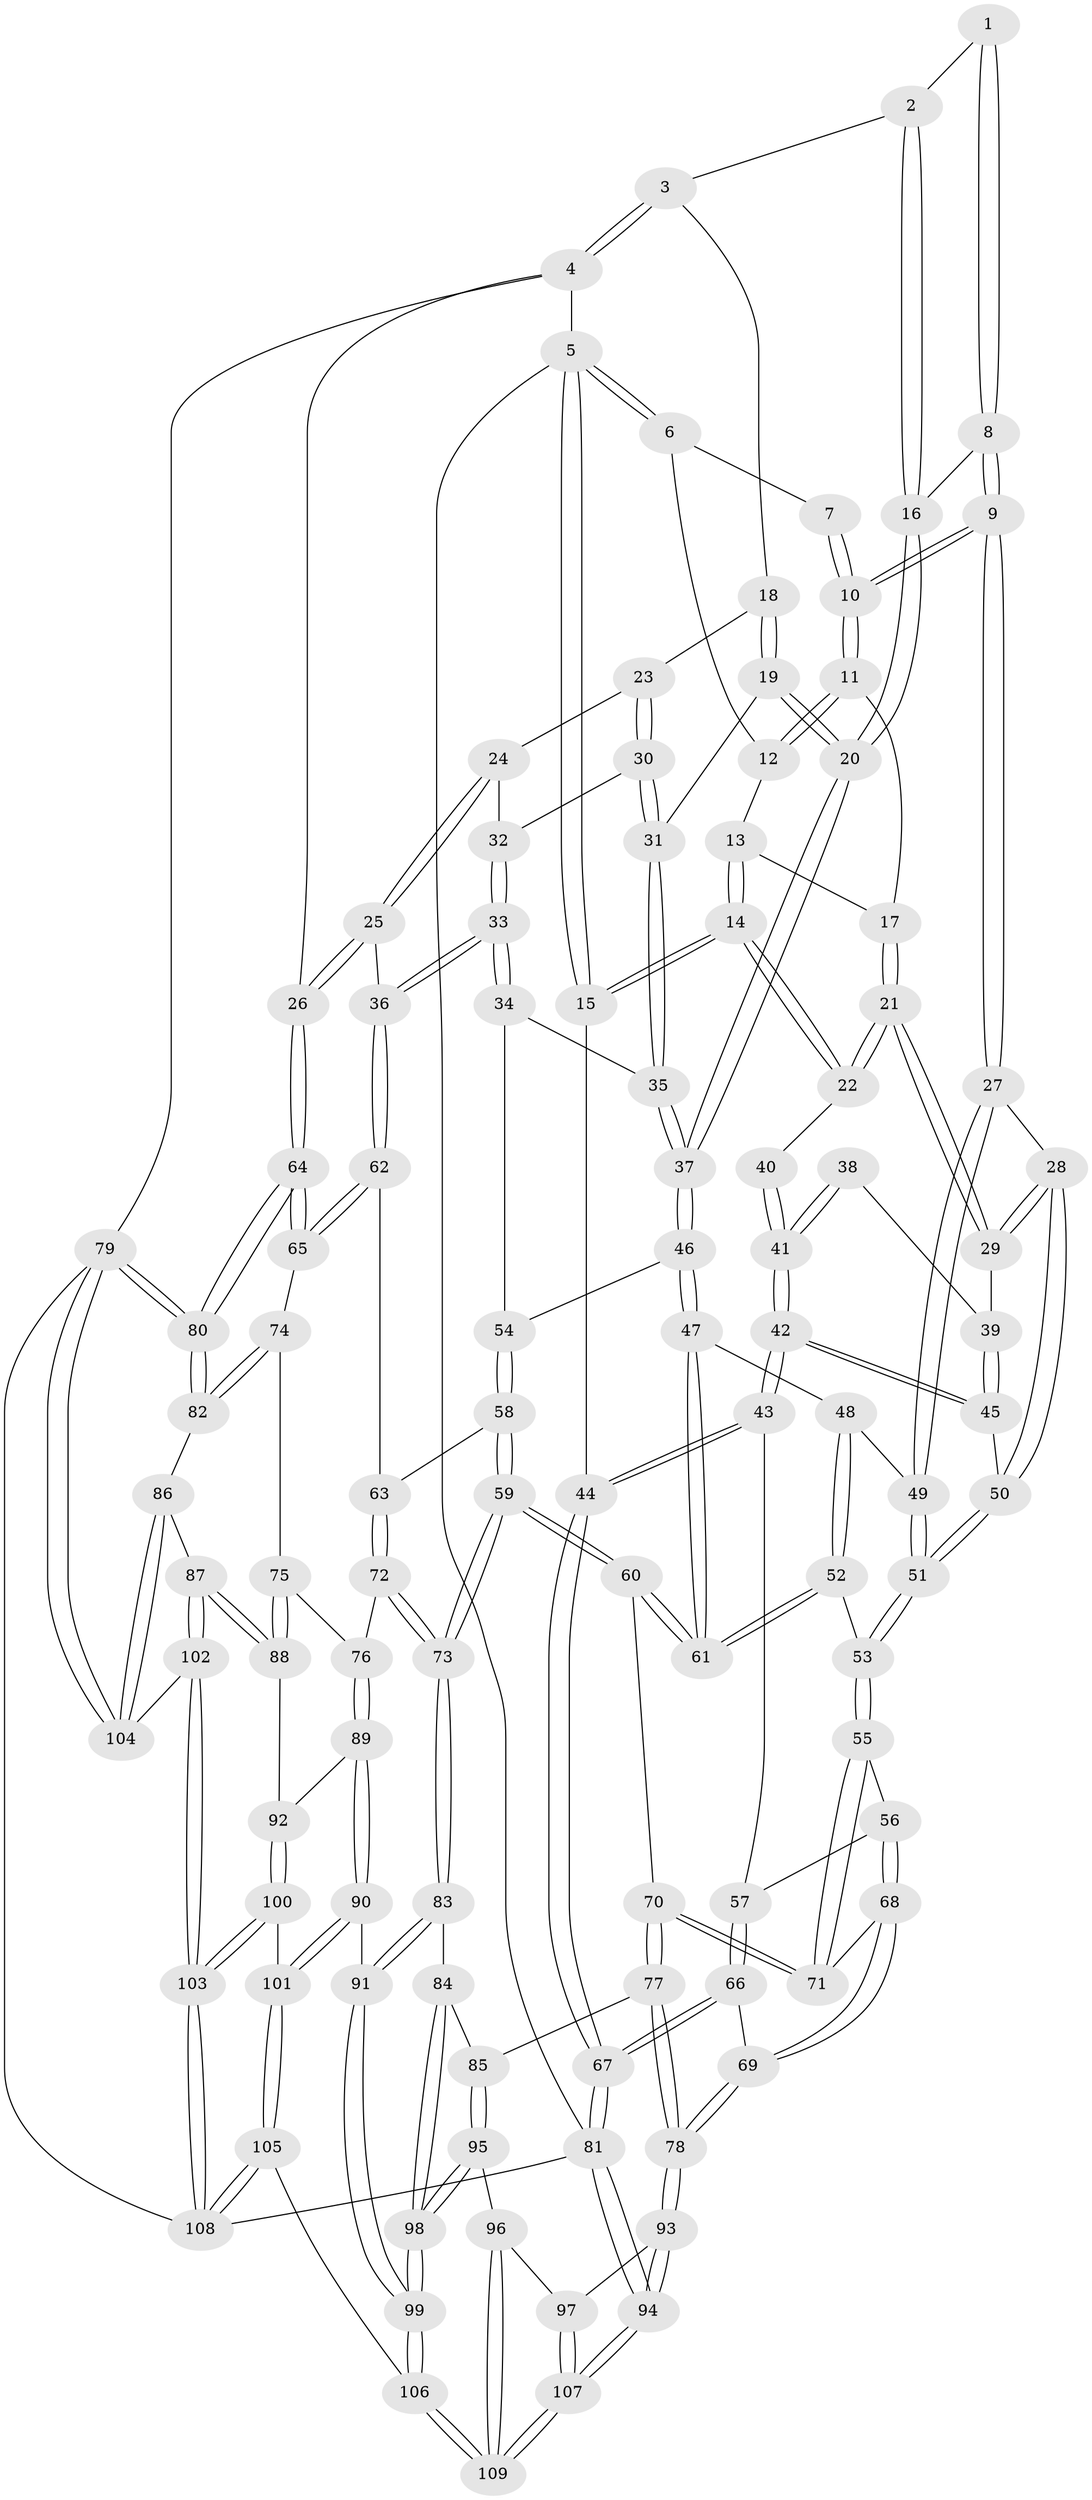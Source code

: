 // Generated by graph-tools (version 1.1) at 2025/03/03/09/25 03:03:25]
// undirected, 109 vertices, 269 edges
graph export_dot {
graph [start="1"]
  node [color=gray90,style=filled];
  1 [pos="+0.25828316899419834+0"];
  2 [pos="+0.6153517365599049+0"];
  3 [pos="+0.6958693835028971+0"];
  4 [pos="+1+0"];
  5 [pos="+0+0"];
  6 [pos="+0.07097941559429691+0"];
  7 [pos="+0.14346840504980626+0"];
  8 [pos="+0.2968220789182319+0.1808509838067969"];
  9 [pos="+0.2876474219355095+0.1901988684841125"];
  10 [pos="+0.20857812339922077+0.1406359889107705"];
  11 [pos="+0.1914071777512128+0.1330184467929208"];
  12 [pos="+0.10919192892537617+0.04751308509393058"];
  13 [pos="+0.050890040821227146+0.0996615804015373"];
  14 [pos="+0+0.17509305309692452"];
  15 [pos="+0+0.14017782005299337"];
  16 [pos="+0.49028635814527943+0.11192553154821536"];
  17 [pos="+0.12408116761924418+0.14743637131490803"];
  18 [pos="+0.7436439374846678+0.06215306782991617"];
  19 [pos="+0.6509671307821424+0.23560017627877233"];
  20 [pos="+0.5685068291951098+0.2433971410136235"];
  21 [pos="+0.02492857851277726+0.20073631907496015"];
  22 [pos="+0+0.20906035103399748"];
  23 [pos="+0.8116478198801853+0.1758003468841778"];
  24 [pos="+0.8149433996648713+0.17866281577193022"];
  25 [pos="+0.9575358187699154+0.2586454849459634"];
  26 [pos="+1+0.1283070757342189"];
  27 [pos="+0.284849677839848+0.20188798199456992"];
  28 [pos="+0.25357943317374815+0.21729549933507245"];
  29 [pos="+0.2464331211393047+0.21999337791647455"];
  30 [pos="+0.6778538494205177+0.24343521657827416"];
  31 [pos="+0.6651125803607718+0.2421504469560634"];
  32 [pos="+0.7430638598601363+0.2766261008961643"];
  33 [pos="+0.8306885613595485+0.38885517239824374"];
  34 [pos="+0.7402084724305964+0.3828945252107111"];
  35 [pos="+0.7032276384683117+0.3552921020068527"];
  36 [pos="+0.8457581876729434+0.39446791530614517"];
  37 [pos="+0.5423875424245566+0.34319198164175774"];
  38 [pos="+0.15725904924526948+0.2657458217669636"];
  39 [pos="+0.19086424500768231+0.25153386655112303"];
  40 [pos="+0.0014951846304783866+0.2189164331294567"];
  41 [pos="+0.07719612209979708+0.34028470428291724"];
  42 [pos="+0.07749596958868489+0.403998491866899"];
  43 [pos="+0.0699287162425451+0.4136559851538884"];
  44 [pos="+0+0.4590801400128018"];
  45 [pos="+0.1313683652437036+0.3954695439679895"];
  46 [pos="+0.5406600794136424+0.346450112432635"];
  47 [pos="+0.49965466246507356+0.3780105234610782"];
  48 [pos="+0.36181707092399895+0.31891761713728606"];
  49 [pos="+0.2978539184176481+0.24254937872267038"];
  50 [pos="+0.1469544095152892+0.39516697976899634"];
  51 [pos="+0.22618634755718384+0.4109515436879153"];
  52 [pos="+0.309851498585919+0.5090274507828851"];
  53 [pos="+0.27699910632921243+0.5106365542322738"];
  54 [pos="+0.6487573481526221+0.4383779054891008"];
  55 [pos="+0.22871929032160038+0.5493943799832519"];
  56 [pos="+0.1638207536377835+0.5402361951768877"];
  57 [pos="+0.1014603842442494+0.48738145705450125"];
  58 [pos="+0.6518342946937388+0.5250321918245302"];
  59 [pos="+0.5114830200004451+0.6360635361396688"];
  60 [pos="+0.49552098204207806+0.6200005580045354"];
  61 [pos="+0.46183177680207665+0.5625490105420324"];
  62 [pos="+0.8519670594542251+0.47714496379234367"];
  63 [pos="+0.7852934291770537+0.5275500468879901"];
  64 [pos="+1+0.6085539319911119"];
  65 [pos="+0.9664082987690106+0.5732349738337349"];
  66 [pos="+0+0.6825977844261281"];
  67 [pos="+0+0.6770155096891188"];
  68 [pos="+0.07512745555988182+0.6318562845591554"];
  69 [pos="+0.0005085921742689866+0.6976020611654037"];
  70 [pos="+0.2302631320840916+0.698627276740876"];
  71 [pos="+0.22684699694118454+0.6248581193899202"];
  72 [pos="+0.757559208173459+0.660898809945058"];
  73 [pos="+0.5215560014084969+0.6670596266128538"];
  74 [pos="+0.8592184815528895+0.7110202967574681"];
  75 [pos="+0.8102794046681586+0.7182094040215956"];
  76 [pos="+0.8036958697804439+0.7177176707874995"];
  77 [pos="+0.21139838010997491+0.7412566746565586"];
  78 [pos="+0.13234875327377957+0.7726744140628977"];
  79 [pos="+1+0.9898478063121212"];
  80 [pos="+1+0.7085013520388836"];
  81 [pos="+0+1"];
  82 [pos="+0.9391024202559409+0.7941323977934868"];
  83 [pos="+0.5202301900208242+0.713599672182184"];
  84 [pos="+0.35835308496222357+0.800933845012067"];
  85 [pos="+0.30253562626874203+0.8009242070533199"];
  86 [pos="+0.9118775641605363+0.8606138627067726"];
  87 [pos="+0.884508370927903+0.8750606834812819"];
  88 [pos="+0.8573943796223582+0.8644111968704876"];
  89 [pos="+0.7826222421664824+0.7450705351606604"];
  90 [pos="+0.6432931403834009+0.8258178413403038"];
  91 [pos="+0.5378914477617108+0.7503035704916294"];
  92 [pos="+0.7937185393713847+0.8624448173377636"];
  93 [pos="+0.1303532665938568+0.832296491434725"];
  94 [pos="+0+1"];
  95 [pos="+0.27948318381888243+0.9026195792911144"];
  96 [pos="+0.24930042365395647+0.9268512233231249"];
  97 [pos="+0.20366783124397606+0.9163857856108354"];
  98 [pos="+0.38886241808911814+0.9434130784330381"];
  99 [pos="+0.45138947337721896+1"];
  100 [pos="+0.7280402909291086+0.9028086298011164"];
  101 [pos="+0.6578437035723407+0.8543085110298274"];
  102 [pos="+0.8484599995027606+1"];
  103 [pos="+0.8006984857203003+1"];
  104 [pos="+1+0.9284412657529567"];
  105 [pos="+0.4887539526235021+1"];
  106 [pos="+0.4745005230328697+1"];
  107 [pos="+0+1"];
  108 [pos="+0.7806464415748996+1"];
  109 [pos="+0.33628275973839494+1"];
  1 -- 2;
  1 -- 8;
  1 -- 8;
  2 -- 3;
  2 -- 16;
  2 -- 16;
  3 -- 4;
  3 -- 4;
  3 -- 18;
  4 -- 5;
  4 -- 26;
  4 -- 79;
  5 -- 6;
  5 -- 6;
  5 -- 15;
  5 -- 15;
  5 -- 81;
  6 -- 7;
  6 -- 12;
  7 -- 10;
  7 -- 10;
  8 -- 9;
  8 -- 9;
  8 -- 16;
  9 -- 10;
  9 -- 10;
  9 -- 27;
  9 -- 27;
  10 -- 11;
  10 -- 11;
  11 -- 12;
  11 -- 12;
  11 -- 17;
  12 -- 13;
  13 -- 14;
  13 -- 14;
  13 -- 17;
  14 -- 15;
  14 -- 15;
  14 -- 22;
  14 -- 22;
  15 -- 44;
  16 -- 20;
  16 -- 20;
  17 -- 21;
  17 -- 21;
  18 -- 19;
  18 -- 19;
  18 -- 23;
  19 -- 20;
  19 -- 20;
  19 -- 31;
  20 -- 37;
  20 -- 37;
  21 -- 22;
  21 -- 22;
  21 -- 29;
  21 -- 29;
  22 -- 40;
  23 -- 24;
  23 -- 30;
  23 -- 30;
  24 -- 25;
  24 -- 25;
  24 -- 32;
  25 -- 26;
  25 -- 26;
  25 -- 36;
  26 -- 64;
  26 -- 64;
  27 -- 28;
  27 -- 49;
  27 -- 49;
  28 -- 29;
  28 -- 29;
  28 -- 50;
  28 -- 50;
  29 -- 39;
  30 -- 31;
  30 -- 31;
  30 -- 32;
  31 -- 35;
  31 -- 35;
  32 -- 33;
  32 -- 33;
  33 -- 34;
  33 -- 34;
  33 -- 36;
  33 -- 36;
  34 -- 35;
  34 -- 54;
  35 -- 37;
  35 -- 37;
  36 -- 62;
  36 -- 62;
  37 -- 46;
  37 -- 46;
  38 -- 39;
  38 -- 41;
  38 -- 41;
  39 -- 45;
  39 -- 45;
  40 -- 41;
  40 -- 41;
  41 -- 42;
  41 -- 42;
  42 -- 43;
  42 -- 43;
  42 -- 45;
  42 -- 45;
  43 -- 44;
  43 -- 44;
  43 -- 57;
  44 -- 67;
  44 -- 67;
  45 -- 50;
  46 -- 47;
  46 -- 47;
  46 -- 54;
  47 -- 48;
  47 -- 61;
  47 -- 61;
  48 -- 49;
  48 -- 52;
  48 -- 52;
  49 -- 51;
  49 -- 51;
  50 -- 51;
  50 -- 51;
  51 -- 53;
  51 -- 53;
  52 -- 53;
  52 -- 61;
  52 -- 61;
  53 -- 55;
  53 -- 55;
  54 -- 58;
  54 -- 58;
  55 -- 56;
  55 -- 71;
  55 -- 71;
  56 -- 57;
  56 -- 68;
  56 -- 68;
  57 -- 66;
  57 -- 66;
  58 -- 59;
  58 -- 59;
  58 -- 63;
  59 -- 60;
  59 -- 60;
  59 -- 73;
  59 -- 73;
  60 -- 61;
  60 -- 61;
  60 -- 70;
  62 -- 63;
  62 -- 65;
  62 -- 65;
  63 -- 72;
  63 -- 72;
  64 -- 65;
  64 -- 65;
  64 -- 80;
  64 -- 80;
  65 -- 74;
  66 -- 67;
  66 -- 67;
  66 -- 69;
  67 -- 81;
  67 -- 81;
  68 -- 69;
  68 -- 69;
  68 -- 71;
  69 -- 78;
  69 -- 78;
  70 -- 71;
  70 -- 71;
  70 -- 77;
  70 -- 77;
  72 -- 73;
  72 -- 73;
  72 -- 76;
  73 -- 83;
  73 -- 83;
  74 -- 75;
  74 -- 82;
  74 -- 82;
  75 -- 76;
  75 -- 88;
  75 -- 88;
  76 -- 89;
  76 -- 89;
  77 -- 78;
  77 -- 78;
  77 -- 85;
  78 -- 93;
  78 -- 93;
  79 -- 80;
  79 -- 80;
  79 -- 104;
  79 -- 104;
  79 -- 108;
  80 -- 82;
  80 -- 82;
  81 -- 94;
  81 -- 94;
  81 -- 108;
  82 -- 86;
  83 -- 84;
  83 -- 91;
  83 -- 91;
  84 -- 85;
  84 -- 98;
  84 -- 98;
  85 -- 95;
  85 -- 95;
  86 -- 87;
  86 -- 104;
  86 -- 104;
  87 -- 88;
  87 -- 88;
  87 -- 102;
  87 -- 102;
  88 -- 92;
  89 -- 90;
  89 -- 90;
  89 -- 92;
  90 -- 91;
  90 -- 101;
  90 -- 101;
  91 -- 99;
  91 -- 99;
  92 -- 100;
  92 -- 100;
  93 -- 94;
  93 -- 94;
  93 -- 97;
  94 -- 107;
  94 -- 107;
  95 -- 96;
  95 -- 98;
  95 -- 98;
  96 -- 97;
  96 -- 109;
  96 -- 109;
  97 -- 107;
  97 -- 107;
  98 -- 99;
  98 -- 99;
  99 -- 106;
  99 -- 106;
  100 -- 101;
  100 -- 103;
  100 -- 103;
  101 -- 105;
  101 -- 105;
  102 -- 103;
  102 -- 103;
  102 -- 104;
  103 -- 108;
  103 -- 108;
  105 -- 106;
  105 -- 108;
  105 -- 108;
  106 -- 109;
  106 -- 109;
  107 -- 109;
  107 -- 109;
}
